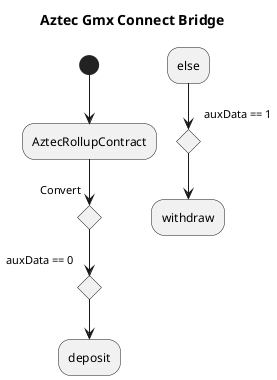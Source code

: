 @startuml arb-architecture

title Aztec Gmx Connect Bridge


(*) --> AztecRollupContract

if "Convert"
    if "auxData == 0"
        --> "deposit"
    elseif "auxData == 1"
        --> "withdraw"
    endif
endif
' elseif "Finalise"
'     ->[if Perp redeemable] "Redeem"
'     -->[Perp Not redeemable] "Cannot Redeem"
' endif



@enduml